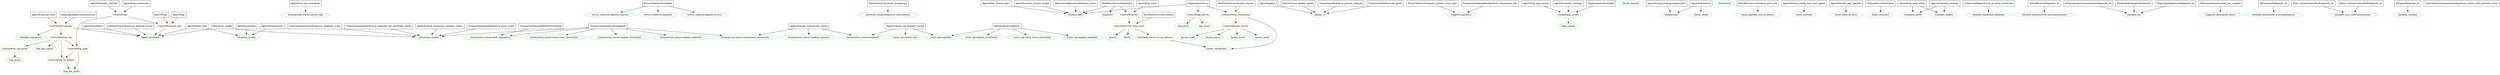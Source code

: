 digraph AgentEnabled {
  node[color=green]
  "[agent_enabled]"
  "[developer_mode]"
  "[monitor_mode]"
  "[slow_sql.explain_threshold]"
  "[slow_sql.stack_trace_threshold]"
  "[slow_sql.explain_enabled]"
  "[slow_sql.enabled]"
  "[slow_sql.record_sql]"
  "[transaction_tracer.limit_segments]"
  "[transaction_tracer.stack_trace_threshold]"
  "[transaction_tracer.explain_threshold]"
  "[transaction_tracer.explain_enabled]"
  "[transaction_tracer.transaction_threshold]"
  "[transaction_tracer.record_sql]"
  "[transaction_tracer.random_sample]"
  "[transaction_tracer.enabled]"
  "[error_collector.capture_source]"
  "[error_collector.enabled]"
  "[error_collector.ignore_errors]"
  "[browser_monitoring.auto_instrument]"
  "[license_key]"
  "[verify_certificate]"
  "[api_host]"
  "[api_port]"
  "[proxy_host]"
  "[proxy_port]"
  "[proxy_user]"
  "[proxy_pass]"
  "[host]"
  "[port]"
  "[timeout]"
  "[log_level]"
  "[apdex_t]"
  "[capture_params]"
  "[app_name]"
  "[multi_homed]"
  "[disable_samplers]"
  "[log_file_name]"
  "[log_file_path]"
  "[dispatcher]"
  "[force_send]"
  "[textmate]"
  "[max_payload_size_in_bytes]"
  "[sync_startup]"
  "[send_data_on_exit]"
  "[high_security]"
  "[validate_seed]"
  "[validate_token]"
  "[disable_backtrace_cleanup]"
  "[disable_activerecord_instrumentation]"
  "[disable_dj]"
  "[capture_memcache_keys]"
  "[disable_memcache_instrumentation]"
  "[disable_view_instrumentation]"
  "[disable_resque]"

  node[shape=box,color=orange]
  "Control#init_plugin"
  "Control#api_server"
  "Control#proxy_server"
  "Control#server_from_host"
  "Control#http_connection"
  "Control#set_log_level!"
  "Control#log_path"
  "Control#log_to_stdout?"
  "Control#convert_to_ip_address"
  "Control#server"
  "Control#setup_log"
  "Control#should_log?"
  "Control#log!"

  node[color=green]
  "Config#app_names"

  node[color=black]
  "Agent#initialize"
  "Agent#after_fork"
  "Agent#disabled?"
  "Agent#shutdown"
  "Agent#using_forking_dispatcher?"
  "Agent#has_license_key?"
  "Agent#correct_license_length"
  "Agent#apdex_f"
  "Agent#check_config_and_start_agent"
  "Agent#install_exit_handler"
  "Agent#log_app_names"
  "Agent#connect_settings"
  "Agent#log_seed_token"
  "Agent#log_error"
  "Agent#monitoring?"
  "Agent#check_trasaction_sampler_status"
  "Agent#check_sql_sampler_status"
  "Agent#config_transaction_tracer"
  "Agent#set_sql_recording!"
  "Agent#already_started?"
  "Agent#log_connection"
  "Agent#manual_start"

  "MethodTracer#remove_method_tracer"

  "ErrorCollector#initialize"
  "ErrorCollector#request_params_from_opts"

  "ControllerInstrumentation#perform_action_with_newrelic_trace"

  "NewRelicService#initialize"
  "NewRelicService#check_post_size"
  "NewRelicService#connect"
  "NewRelicService#send_request"

  "SqlSampler#configure!"

  "TransactionSampler#configure!"
  "TransactionSampler#notice_push_scope"
  "TransactionSampler#capture_segment_trace"
  "TransactionSampler#store_segment_for_developer_mode"

  "NoticedError#initialize"

  "BeaconConfiguration#license_bytes"

  "ActiveRecord#depends_on"
  "DelayedJobInstrumentation#depends_on"
  "Memcache#memcache_key_snippet"
  "Memcache#depends_on"
  "Rails::ActionController#depends_on"
  "Rails3::ActionController#depends_on"
  "Resque#depends_on"

  "DelayedJobSampler#initialize"
  "DelayedJobInjection#depends_on"

  "MetricFrame.update_apdex"

  "TranactionInfo#force_persist_sample?"
  "TranactionInfo#include_guid?"

  "TransactionSampleBuilder#initialize"
  "TransactionSampleBuilder#set_transaction_info"

  "Rails#install_browser_monitoring"
  "Rails#log!"
  "Rails3#log!"

  "CollectionHelper#strip_nr_from_backtrace"

  "Deployments#initialize"

#######

  "Control#init_plugin" -> "[agent_enabled]"
  "Control#init_plugin" -> "Control#setup_log"
  "Control#init_plugin" -> "[disable_samplers]"
  "Control#should_log?" -> "[agent_enabled]"
  "Control#api_server" -> "[api_host]"
  "Control#api_server" -> "[api_port]"
  "Control#proxy_server" -> "[proxy_host]"
  "Control#proxy_server" -> "[proxy_port]"
  "Control#proxy_server" -> "[proxy_user]"
  "Control#proxy_server" -> "[proxy_pass]"
  "Control#server_from_host" -> "[host]"
  "Control#server_from_host" -> "[port]"
  "Control#server_from_host" -> "Control#convert_to_ip_address"
  "Control#http_connection" -> "[verify_certificate]"
  "Control#http_connection" -> "Control#proxy_server"
  "Control#set_log_level!" -> "[log_level]"
  "Control#log_path" -> "[log_file_path]"
  "Control#log_path" -> "Control#log_to_stdout?"
  "Control#log_to_stdout?" -> "[log_file_path]"
  "Control#convert_to_ip_address" -> "[verify_certificate]"
  "Control#server" -> "Control#server_from_host"
  "Control#setup_log" -> "Control#set_log_level!"
  "Control#setup_log" -> "Control#log_path"
  "Control#setup_log" -> "Control#log_to_stdout?"
  "Control#setup_log" -> "[log_file_name]"
  "Control#log!" -> "Control#should_log?"
  "Control#log!" -> "Control#log_path"

  "Agent#initialize" -> "[monitor_mode]"
  "Agent#after_fork" -> "[agent_enabled]"
  "Agent#after_fork" -> "[monitor_mode]"
  "Agent#disabled?" -> "[agent_enabled]"
  "Agent#shutdown" -> "[force_send]"
  "Agent#shutdown" -> "[dispatcher]"
  "Agent#using_forking_dispatcher?" -> "[dispatcher]"
  "Agent#has_license_key?" -> "[license_key]"
  "Agent#correct_license_length" -> "[license_key]"
  "Agent#apdex_f" -> "[apdex_t]"
  "Agent#check_config_and_start_agent" -> "[sync_startup]"
  "Agent#install_exit_handler" -> "[send_data_on_exit]"
  "Agent#log_app_names" -> "Config#app_names"
  "Agent#connect_settings" -> "Config#app_names"
  "Agent#log_seed_token" -> "[validate_seed]"
  "Agent#log_seed_token" -> "[validate_token]"
  "Agent#validate_settings" -> "[validate_seed]"
  "Agent#validate_settings" -> "[validate_token]"
  "Agent#log_error" -> "Control#server"
  "Agent#monitoring?" -> "[monitor_mode]"
  "Agent#check_trasaction_sampler_status" -> "[developer_mode]"
  "Agent#check_sql_sampler_status" -> "[slow_sql.enabled]"
  "Agent#check_sql_sampler_status" -> "[slow_sql.record_sql]"
  "Agent#check_sql_sampler_status" -> "[transaction_tracer.enabled]"
  "Agent#config_transaction_tracer" -> "[transaction_tracer.enabled]"
  "Agent#config_transaction_tracer" -> "[transaction_tracer.random_sample]"
  "Agent#config_transaction_tracer" -> "[transaction_tracer.transaction_threshold]"
  "Agent#set_sql_recording!" -> "[transaction_tracer.record_sql]"
  "Agent#already_started?" -> "Control#log!"
  "Agent#log_connection" -> "Control#log!"
  "Agent#manual_start" -> "Control#init_plugin"

  "MethodTracer#remove_method_tracer" -> "[agent_enabled]"

  "Rails#init_config" -> "[agent_enabled]"
  "Rails#init_config" -> "[developer_mode]"

  "ErrorCollector#initialize" -> "[error_collector.enabled]"
  "ErrorCollector#initialize" -> "[error_collector.capture_source]"
  "ErrorCollector#initialize" -> "[error_collector.ignore_errors]"
  "ErrorCollector#request_params_from_opts" -> "[capture_params]"

  "NewRelicService#initialize" -> "[timeout]"
  "NewRelicService#initialize" -> "[license_key]"
  "NewRelicService#initialize" -> "Control#server"
  "NewRelicService#check_post_size" -> "[max_payload_size_in_bytes]"
  "NewRelicService#connect" -> "Control#server_from_host"
  "NewRelicService#send_request" -> "Control#http_connection"

  "SqlSampler#configure!" -> "[slow_sql.explain_threshold]"
  "SqlSampler#configure!" -> "[slow_sql.explain_enabled]"
  "SqlSampler#configure!" -> "[slow_sql.stack_trace_threshold]"
  "SqlSampler#configure!" -> "[slow_sql.enabled]"

  "TransactionSampler#configure!" -> "[transaction_tracer.limit_segments]"
  "TransactionSampler#configure!" -> "[transaction_tracer.stack_trace_threshold]"
  "TransactionSampler#configure!" -> "[transaction_tracer.explain_threshold]"
  "TransactionSampler#configure!" -> "[transaction_tracer.explain_enabled]"
  "TransactionSampler#configure!" -> "[transaction_tracer.transaction_threshold]"
  "TransactionSampler#configure!" -> "[developer_mode]"
  "TransactionSampler#notice_push_scope" -> "[developer_mode]"
  "TransactionSampler#capture_segment_trace" -> "[developer_mode]"
  "TransactionSampler#store_segment_for_developer_mode" -> "[developer_mode]"

  "NoticedError#initialize" -> "[high_security]"

  "BeaconConfiguration#license_bytes" -> "[license_key]"

  "ActiveRecord#depends_on" -> "[disable_activerecord_instrumentation]"

  "DelayedJobInstrumentation#depends_on" -> "[disable_dj]"

  "Memcache#memcache_key_snippet" -> "[capture_memcache_keys]"
  "Memcache#depends_on" -> "[disable_memcache_instrumentation]"

  "Rails::ActionController#depends_on" -> "[disable_view_instrumentation]"
  "Rails3::ActionController#depends_on" -> "[disable_view_instrumentation]"
  "Resque#depends_on" -> "[disable_resque]"

  "DelayedJobSampler#initialize" -> "[disable_dj]"
  "DelayedJobInjection#depends_on" -> "[disable_dj]"
  "DelayedJobInjection#executes" -> "Control#init_plugin"

  "MetricFrame.update_apdex" -> "[apdex_t]"

  "TranactionInfo#force_persist_sample?" -> "[apdex_t]"
  "TranactionInfo#include_guid?" -> "[apdex_t]"

  "TransactionSampleBuilder#initialize" -> "[transaction_tracer.limit_segments]"
  "TransactionSampleBuilder#set_transaction_info" -> "[capture_params]"

  "Rails#install_browser_monitoring" -> "[browser_monitoring.auto_instrument]"
  "Rails#log!" -> "Control#should_log?"
  "Rails3#log!" -> "Control#should_log?"

  "CollectionHelper#strip_nr_from_backtrace" -> "[disable_backtrace_cleanup]"

  "Deployments#initialize" -> "Config#app_names"
  "Deployments#run" -> "Control#http_connection"
  "Deployments#run" -> "[license_key]"
  "Deployments#run" -> "Control#api_server"

  "Config#app_names" -> "[app_name]"
}
